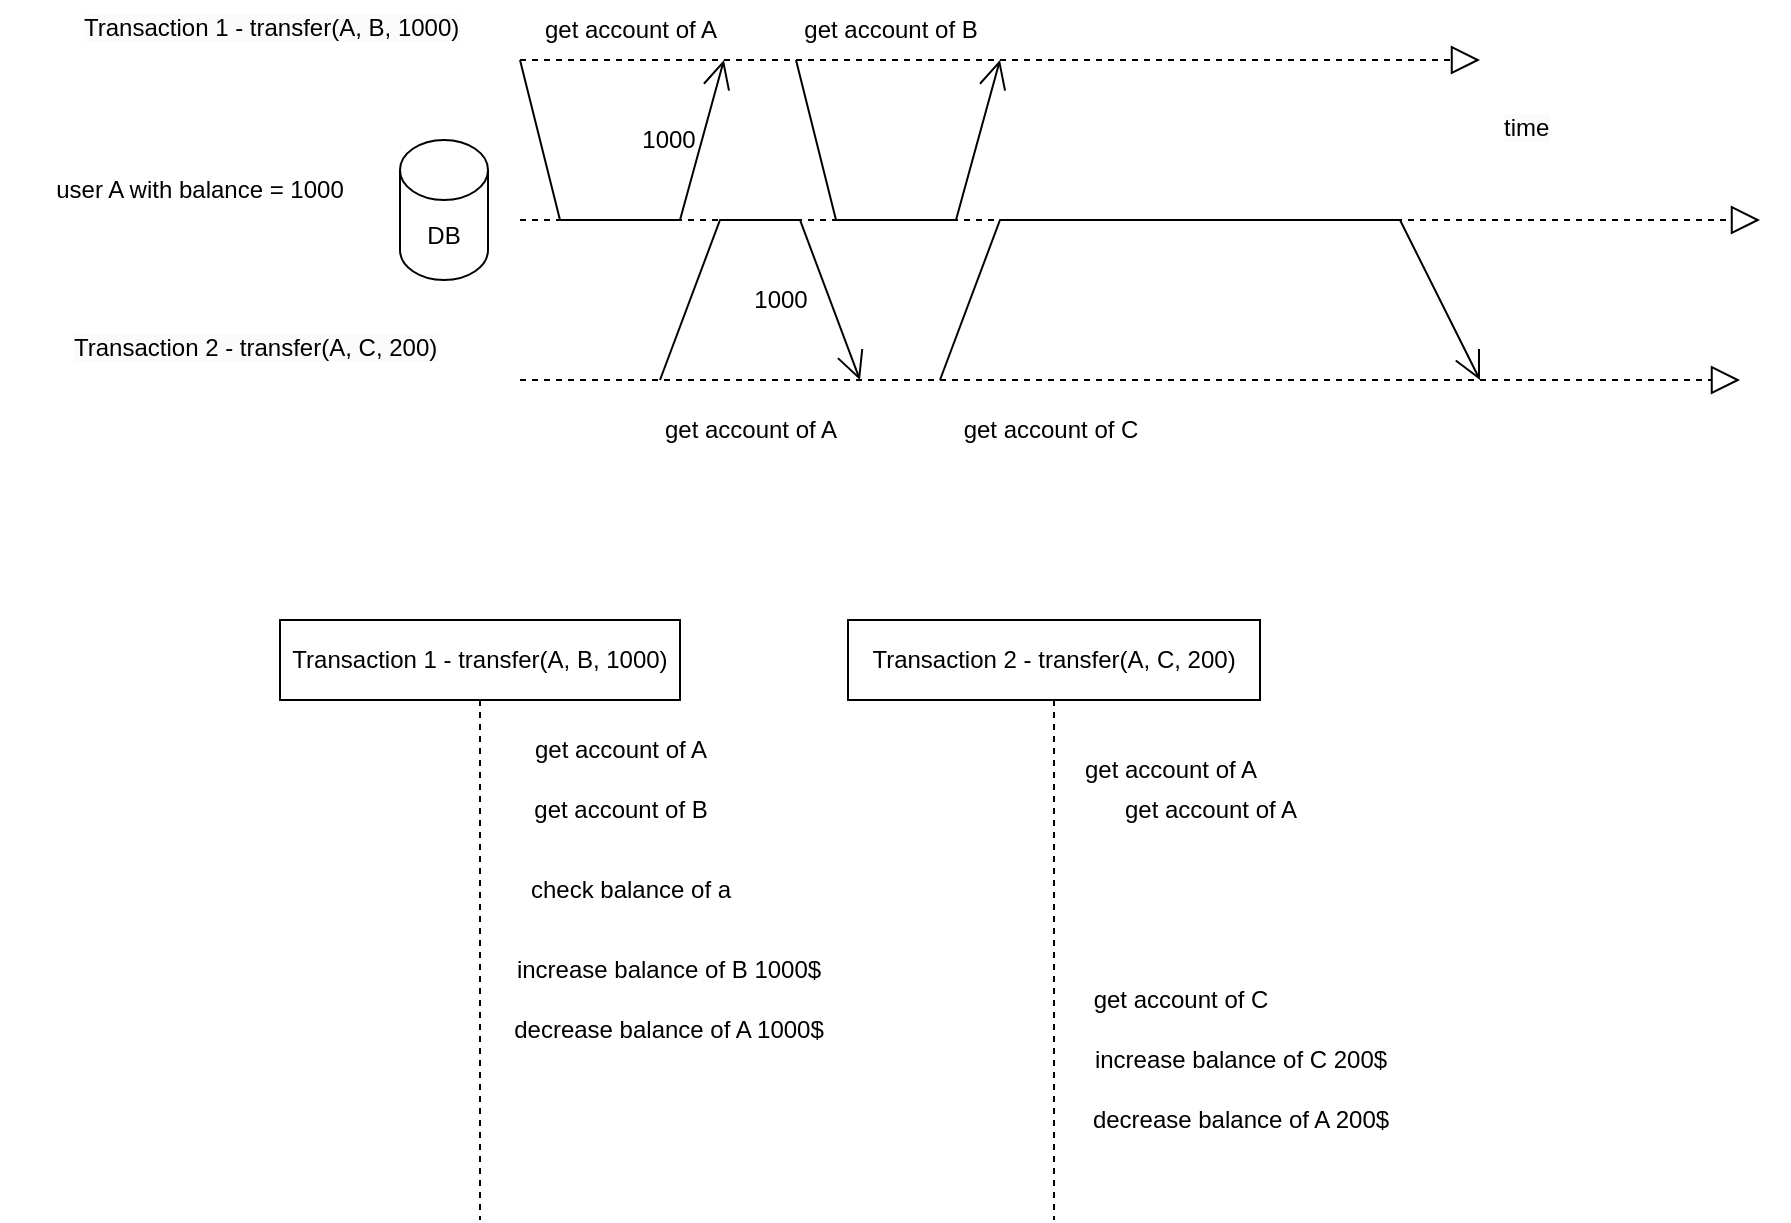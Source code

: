 <mxfile version="20.8.18" type="github">
  <diagram name="Trang-1" id="wNU1H5Y7zv_GKCtgPEAO">
    <mxGraphModel dx="1781" dy="512" grid="1" gridSize="10" guides="1" tooltips="1" connect="1" arrows="1" fold="1" page="1" pageScale="1" pageWidth="827" pageHeight="1169" math="0" shadow="0">
      <root>
        <mxCell id="0" />
        <mxCell id="1" parent="0" />
        <mxCell id="QZXupjUOMTafXn6LQ9dr-1" value="DB" style="shape=cylinder3;whiteSpace=wrap;html=1;boundedLbl=1;backgroundOutline=1;size=15;" vertex="1" parent="1">
          <mxGeometry x="140" y="80" width="44" height="70" as="geometry" />
        </mxCell>
        <mxCell id="QZXupjUOMTafXn6LQ9dr-2" value="Transaction 1 -&amp;nbsp;transfer(A, B, 1000)" style="shape=umlLifeline;perimeter=lifelinePerimeter;whiteSpace=wrap;html=1;container=0;dropTarget=0;collapsible=0;recursiveResize=0;outlineConnect=0;portConstraint=eastwest;newEdgeStyle={&quot;edgeStyle&quot;:&quot;elbowEdgeStyle&quot;,&quot;elbow&quot;:&quot;vertical&quot;,&quot;curved&quot;:0,&quot;rounded&quot;:0};" vertex="1" parent="1">
          <mxGeometry x="80" y="320" width="200" height="300" as="geometry" />
        </mxCell>
        <mxCell id="QZXupjUOMTafXn6LQ9dr-3" value="Transaction 2 -&amp;nbsp;transfer(A, C, 200)" style="shape=umlLifeline;perimeter=lifelinePerimeter;whiteSpace=wrap;html=1;container=0;dropTarget=0;collapsible=0;recursiveResize=0;outlineConnect=0;portConstraint=eastwest;newEdgeStyle={&quot;edgeStyle&quot;:&quot;elbowEdgeStyle&quot;,&quot;elbow&quot;:&quot;vertical&quot;,&quot;curved&quot;:0,&quot;rounded&quot;:0};" vertex="1" parent="1">
          <mxGeometry x="364" y="320" width="206" height="300" as="geometry" />
        </mxCell>
        <mxCell id="QZXupjUOMTafXn6LQ9dr-4" value="user A with balance = 1000" style="text;html=1;strokeColor=none;fillColor=none;align=center;verticalAlign=middle;whiteSpace=wrap;rounded=0;" vertex="1" parent="1">
          <mxGeometry x="-60" y="90" width="200" height="30" as="geometry" />
        </mxCell>
        <mxCell id="QZXupjUOMTafXn6LQ9dr-8" value="check balance of a" style="text;html=1;align=center;verticalAlign=middle;resizable=0;points=[];autosize=1;strokeColor=none;fillColor=none;" vertex="1" parent="1">
          <mxGeometry x="195" y="440" width="120" height="30" as="geometry" />
        </mxCell>
        <mxCell id="QZXupjUOMTafXn6LQ9dr-10" value="get account of A" style="text;html=1;align=center;verticalAlign=middle;resizable=0;points=[];autosize=1;strokeColor=none;fillColor=none;" vertex="1" parent="1">
          <mxGeometry x="195" y="370" width="110" height="30" as="geometry" />
        </mxCell>
        <mxCell id="QZXupjUOMTafXn6LQ9dr-11" value="get account of B" style="text;html=1;align=center;verticalAlign=middle;resizable=0;points=[];autosize=1;strokeColor=none;fillColor=none;" vertex="1" parent="1">
          <mxGeometry x="195" y="400" width="110" height="30" as="geometry" />
        </mxCell>
        <mxCell id="QZXupjUOMTafXn6LQ9dr-12" value="get account of A" style="text;html=1;align=center;verticalAlign=middle;resizable=0;points=[];autosize=1;strokeColor=none;fillColor=none;" vertex="1" parent="1">
          <mxGeometry x="470" y="380" width="110" height="30" as="geometry" />
        </mxCell>
        <mxCell id="QZXupjUOMTafXn6LQ9dr-13" value="get account of C" style="text;html=1;align=center;verticalAlign=middle;resizable=0;points=[];autosize=1;strokeColor=none;fillColor=none;" vertex="1" parent="1">
          <mxGeometry x="475" y="495" width="110" height="30" as="geometry" />
        </mxCell>
        <mxCell id="QZXupjUOMTafXn6LQ9dr-14" value="increase balance of B 1000$" style="text;html=1;align=center;verticalAlign=middle;resizable=0;points=[];autosize=1;strokeColor=none;fillColor=none;" vertex="1" parent="1">
          <mxGeometry x="184" y="480" width="180" height="30" as="geometry" />
        </mxCell>
        <mxCell id="QZXupjUOMTafXn6LQ9dr-16" value="decrease balance of A 1000$" style="text;html=1;align=center;verticalAlign=middle;resizable=0;points=[];autosize=1;strokeColor=none;fillColor=none;" vertex="1" parent="1">
          <mxGeometry x="184" y="510" width="180" height="30" as="geometry" />
        </mxCell>
        <mxCell id="QZXupjUOMTafXn6LQ9dr-17" value="increase balance of C 200$" style="text;html=1;align=center;verticalAlign=middle;resizable=0;points=[];autosize=1;strokeColor=none;fillColor=none;" vertex="1" parent="1">
          <mxGeometry x="475" y="525" width="170" height="30" as="geometry" />
        </mxCell>
        <mxCell id="QZXupjUOMTafXn6LQ9dr-18" value="decrease balance of A 200$" style="text;html=1;align=center;verticalAlign=middle;resizable=0;points=[];autosize=1;strokeColor=none;fillColor=none;" vertex="1" parent="1">
          <mxGeometry x="475" y="555" width="170" height="30" as="geometry" />
        </mxCell>
        <mxCell id="QZXupjUOMTafXn6LQ9dr-19" value="" style="endArrow=block;dashed=1;endFill=0;endSize=12;html=1;rounded=0;" edge="1" parent="1">
          <mxGeometry width="160" relative="1" as="geometry">
            <mxPoint x="200" y="120" as="sourcePoint" />
            <mxPoint x="820" y="120" as="targetPoint" />
          </mxGeometry>
        </mxCell>
        <mxCell id="QZXupjUOMTafXn6LQ9dr-22" value="&lt;meta charset=&quot;utf-8&quot;&gt;&lt;span style=&quot;color: rgb(0, 0, 0); font-family: Helvetica; font-size: 12px; font-style: normal; font-variant-ligatures: normal; font-variant-caps: normal; font-weight: 400; letter-spacing: normal; orphans: 2; text-align: center; text-indent: 0px; text-transform: none; widows: 2; word-spacing: 0px; -webkit-text-stroke-width: 0px; background-color: rgb(251, 251, 251); text-decoration-thickness: initial; text-decoration-style: initial; text-decoration-color: initial; float: none; display: inline !important;&quot;&gt;Transaction 1 -&amp;nbsp;transfer(A, B, 1000)&lt;/span&gt;" style="text;whiteSpace=wrap;html=1;" vertex="1" parent="1">
          <mxGeometry x="-20" y="10" width="220" height="40" as="geometry" />
        </mxCell>
        <mxCell id="QZXupjUOMTafXn6LQ9dr-24" value="&lt;meta charset=&quot;utf-8&quot;&gt;&lt;span style=&quot;color: rgb(0, 0, 0); font-family: Helvetica; font-size: 12px; font-style: normal; font-variant-ligatures: normal; font-variant-caps: normal; font-weight: 400; letter-spacing: normal; orphans: 2; text-align: center; text-indent: 0px; text-transform: none; widows: 2; word-spacing: 0px; -webkit-text-stroke-width: 0px; background-color: rgb(251, 251, 251); text-decoration-thickness: initial; text-decoration-style: initial; text-decoration-color: initial; float: none; display: inline !important;&quot;&gt;time&lt;/span&gt;" style="text;whiteSpace=wrap;html=1;" vertex="1" parent="1">
          <mxGeometry x="690" y="60" width="60" height="40" as="geometry" />
        </mxCell>
        <mxCell id="QZXupjUOMTafXn6LQ9dr-25" value="" style="endArrow=block;dashed=1;endFill=0;endSize=12;html=1;rounded=0;" edge="1" parent="1">
          <mxGeometry width="160" relative="1" as="geometry">
            <mxPoint x="200" y="40" as="sourcePoint" />
            <mxPoint x="680" y="40" as="targetPoint" />
          </mxGeometry>
        </mxCell>
        <mxCell id="QZXupjUOMTafXn6LQ9dr-27" value="&lt;meta charset=&quot;utf-8&quot;&gt;&lt;span style=&quot;color: rgb(0, 0, 0); font-family: Helvetica; font-size: 12px; font-style: normal; font-variant-ligatures: normal; font-variant-caps: normal; font-weight: 400; letter-spacing: normal; orphans: 2; text-align: center; text-indent: 0px; text-transform: none; widows: 2; word-spacing: 0px; -webkit-text-stroke-width: 0px; background-color: rgb(251, 251, 251); text-decoration-thickness: initial; text-decoration-style: initial; text-decoration-color: initial; float: none; display: inline !important;&quot;&gt;Transaction 2 -&amp;nbsp;transfer(A, C, 200)&lt;/span&gt;" style="text;whiteSpace=wrap;html=1;" vertex="1" parent="1">
          <mxGeometry x="-25" y="170" width="220" height="40" as="geometry" />
        </mxCell>
        <mxCell id="QZXupjUOMTafXn6LQ9dr-28" value="" style="endArrow=block;dashed=1;endFill=0;endSize=12;html=1;rounded=0;" edge="1" parent="1">
          <mxGeometry width="160" relative="1" as="geometry">
            <mxPoint x="200" y="200" as="sourcePoint" />
            <mxPoint x="810" y="200" as="targetPoint" />
          </mxGeometry>
        </mxCell>
        <mxCell id="QZXupjUOMTafXn6LQ9dr-29" value="get account of A" style="text;html=1;align=center;verticalAlign=middle;resizable=0;points=[];autosize=1;strokeColor=none;fillColor=none;" vertex="1" parent="1">
          <mxGeometry x="200" y="10" width="110" height="30" as="geometry" />
        </mxCell>
        <mxCell id="QZXupjUOMTafXn6LQ9dr-30" value="get account of A" style="text;html=1;align=center;verticalAlign=middle;resizable=0;points=[];autosize=1;strokeColor=none;fillColor=none;" vertex="1" parent="1">
          <mxGeometry x="260" y="210" width="110" height="30" as="geometry" />
        </mxCell>
        <mxCell id="QZXupjUOMTafXn6LQ9dr-31" value="get account of A" style="text;html=1;align=center;verticalAlign=middle;resizable=0;points=[];autosize=1;strokeColor=none;fillColor=none;" vertex="1" parent="1">
          <mxGeometry x="490" y="400" width="110" height="30" as="geometry" />
        </mxCell>
        <mxCell id="QZXupjUOMTafXn6LQ9dr-32" value="get account of B" style="text;html=1;align=center;verticalAlign=middle;resizable=0;points=[];autosize=1;strokeColor=none;fillColor=none;" vertex="1" parent="1">
          <mxGeometry x="330" y="10" width="110" height="30" as="geometry" />
        </mxCell>
        <mxCell id="QZXupjUOMTafXn6LQ9dr-33" value="get account of C" style="text;html=1;align=center;verticalAlign=middle;resizable=0;points=[];autosize=1;strokeColor=none;fillColor=none;" vertex="1" parent="1">
          <mxGeometry x="410" y="210" width="110" height="30" as="geometry" />
        </mxCell>
        <mxCell id="QZXupjUOMTafXn6LQ9dr-34" value="" style="endArrow=open;endFill=1;endSize=12;html=1;rounded=0;entryX=0.927;entryY=1;entryDx=0;entryDy=0;entryPerimeter=0;" edge="1" parent="1" target="QZXupjUOMTafXn6LQ9dr-29">
          <mxGeometry width="160" relative="1" as="geometry">
            <mxPoint x="200" y="40" as="sourcePoint" />
            <mxPoint x="320" y="40" as="targetPoint" />
            <Array as="points">
              <mxPoint x="220" y="120" />
              <mxPoint x="280" y="120" />
            </Array>
          </mxGeometry>
        </mxCell>
        <mxCell id="QZXupjUOMTafXn6LQ9dr-37" value="" style="endArrow=open;endFill=1;endSize=12;html=1;rounded=0;entryX=0.927;entryY=1;entryDx=0;entryDy=0;entryPerimeter=0;" edge="1" parent="1">
          <mxGeometry width="160" relative="1" as="geometry">
            <mxPoint x="338" y="40" as="sourcePoint" />
            <mxPoint x="440" y="40" as="targetPoint" />
            <Array as="points">
              <mxPoint x="358" y="120" />
              <mxPoint x="418" y="120" />
            </Array>
          </mxGeometry>
        </mxCell>
        <mxCell id="QZXupjUOMTafXn6LQ9dr-38" value="" style="endArrow=open;endFill=1;endSize=12;html=1;rounded=0;" edge="1" parent="1">
          <mxGeometry width="160" relative="1" as="geometry">
            <mxPoint x="270" y="200" as="sourcePoint" />
            <mxPoint x="370" y="200" as="targetPoint" />
            <Array as="points">
              <mxPoint x="300" y="120" />
              <mxPoint x="340" y="120" />
            </Array>
          </mxGeometry>
        </mxCell>
        <mxCell id="QZXupjUOMTafXn6LQ9dr-39" value="1000" style="text;html=1;align=center;verticalAlign=middle;resizable=0;points=[];autosize=1;strokeColor=none;fillColor=none;" vertex="1" parent="1">
          <mxGeometry x="249" y="65" width="50" height="30" as="geometry" />
        </mxCell>
        <mxCell id="QZXupjUOMTafXn6LQ9dr-40" value="1000" style="text;html=1;align=center;verticalAlign=middle;resizable=0;points=[];autosize=1;strokeColor=none;fillColor=none;" vertex="1" parent="1">
          <mxGeometry x="305" y="145" width="50" height="30" as="geometry" />
        </mxCell>
        <mxCell id="QZXupjUOMTafXn6LQ9dr-41" value="" style="endArrow=open;endFill=1;endSize=12;html=1;rounded=0;" edge="1" parent="1">
          <mxGeometry width="160" relative="1" as="geometry">
            <mxPoint x="410" y="200" as="sourcePoint" />
            <mxPoint x="680" y="200" as="targetPoint" />
            <Array as="points">
              <mxPoint x="440" y="120" />
              <mxPoint x="640" y="120" />
            </Array>
          </mxGeometry>
        </mxCell>
      </root>
    </mxGraphModel>
  </diagram>
</mxfile>
